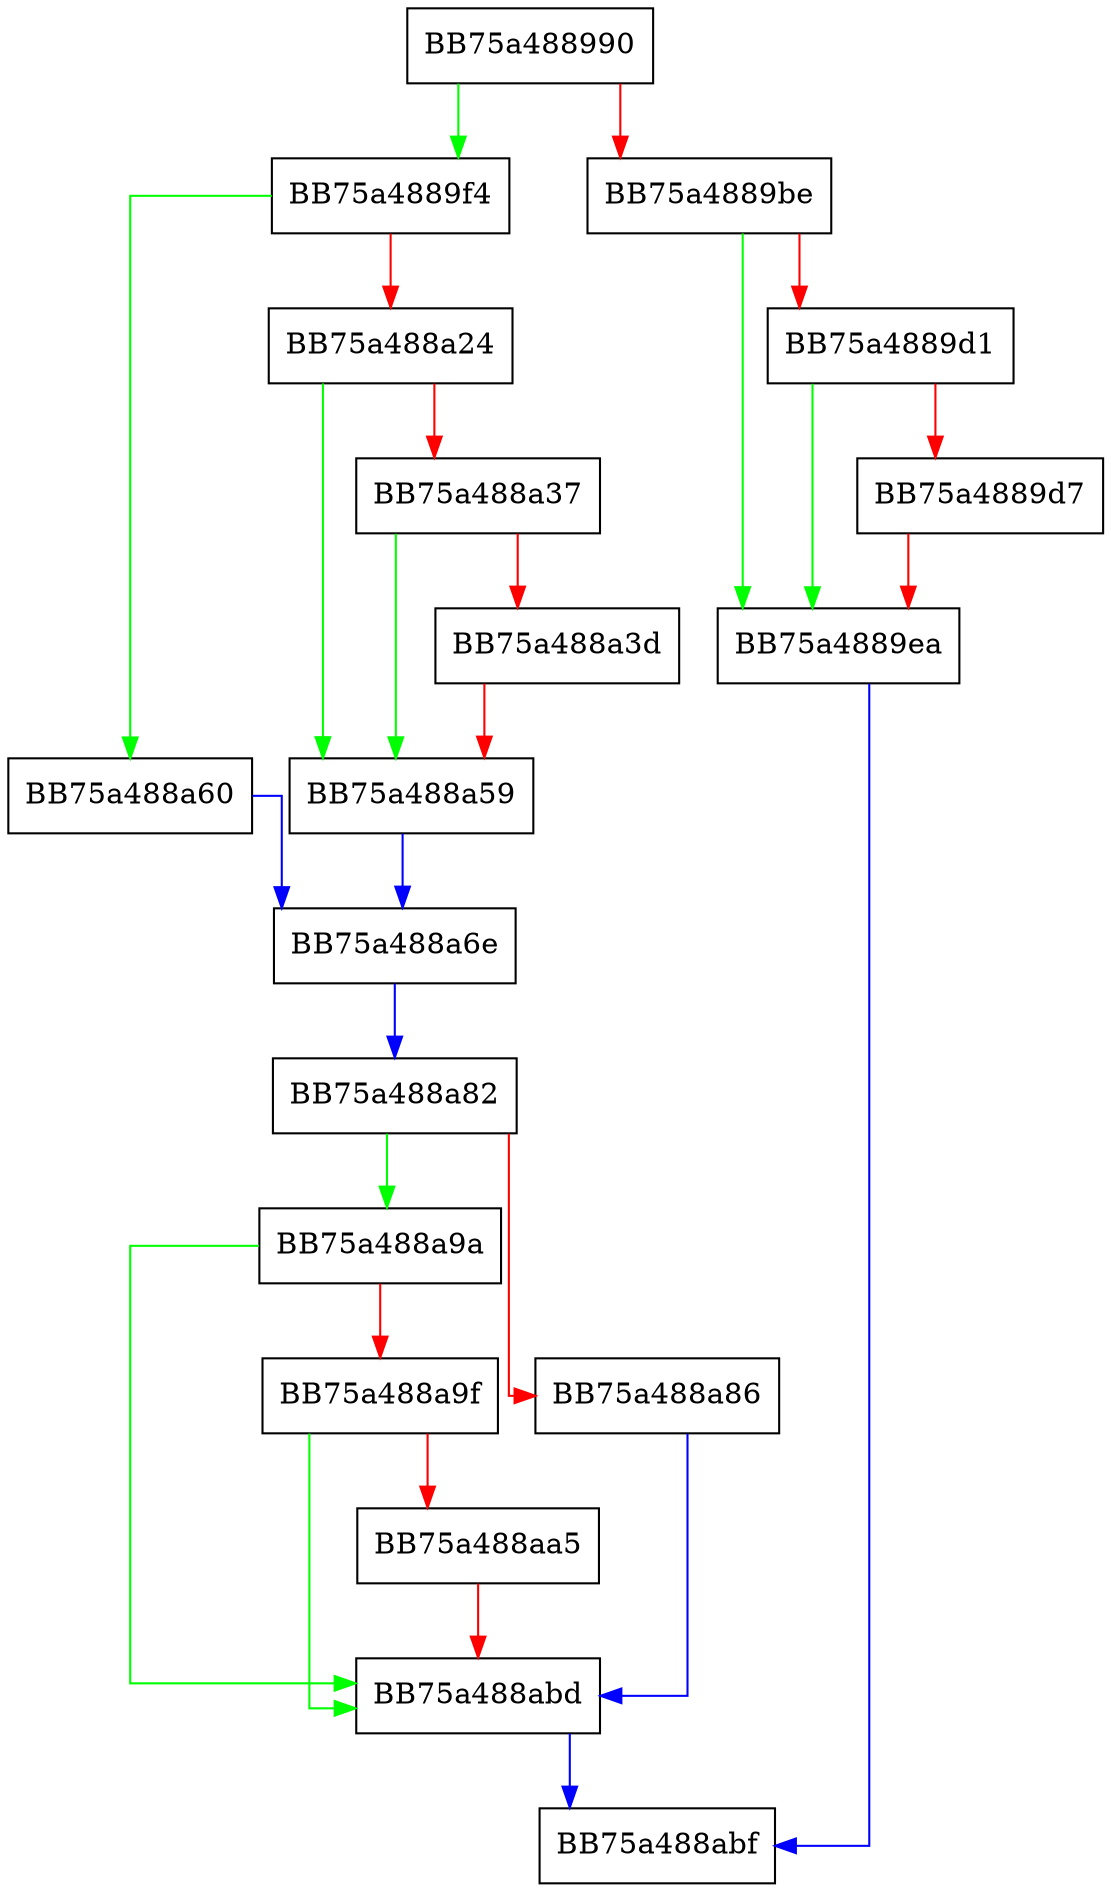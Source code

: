 digraph GetFileHeader {
  node [shape="box"];
  graph [splines=ortho];
  BB75a488990 -> BB75a4889f4 [color="green"];
  BB75a488990 -> BB75a4889be [color="red"];
  BB75a4889be -> BB75a4889ea [color="green"];
  BB75a4889be -> BB75a4889d1 [color="red"];
  BB75a4889d1 -> BB75a4889ea [color="green"];
  BB75a4889d1 -> BB75a4889d7 [color="red"];
  BB75a4889d7 -> BB75a4889ea [color="red"];
  BB75a4889ea -> BB75a488abf [color="blue"];
  BB75a4889f4 -> BB75a488a60 [color="green"];
  BB75a4889f4 -> BB75a488a24 [color="red"];
  BB75a488a24 -> BB75a488a59 [color="green"];
  BB75a488a24 -> BB75a488a37 [color="red"];
  BB75a488a37 -> BB75a488a59 [color="green"];
  BB75a488a37 -> BB75a488a3d [color="red"];
  BB75a488a3d -> BB75a488a59 [color="red"];
  BB75a488a59 -> BB75a488a6e [color="blue"];
  BB75a488a60 -> BB75a488a6e [color="blue"];
  BB75a488a6e -> BB75a488a82 [color="blue"];
  BB75a488a82 -> BB75a488a9a [color="green"];
  BB75a488a82 -> BB75a488a86 [color="red"];
  BB75a488a86 -> BB75a488abd [color="blue"];
  BB75a488a9a -> BB75a488abd [color="green"];
  BB75a488a9a -> BB75a488a9f [color="red"];
  BB75a488a9f -> BB75a488abd [color="green"];
  BB75a488a9f -> BB75a488aa5 [color="red"];
  BB75a488aa5 -> BB75a488abd [color="red"];
  BB75a488abd -> BB75a488abf [color="blue"];
}